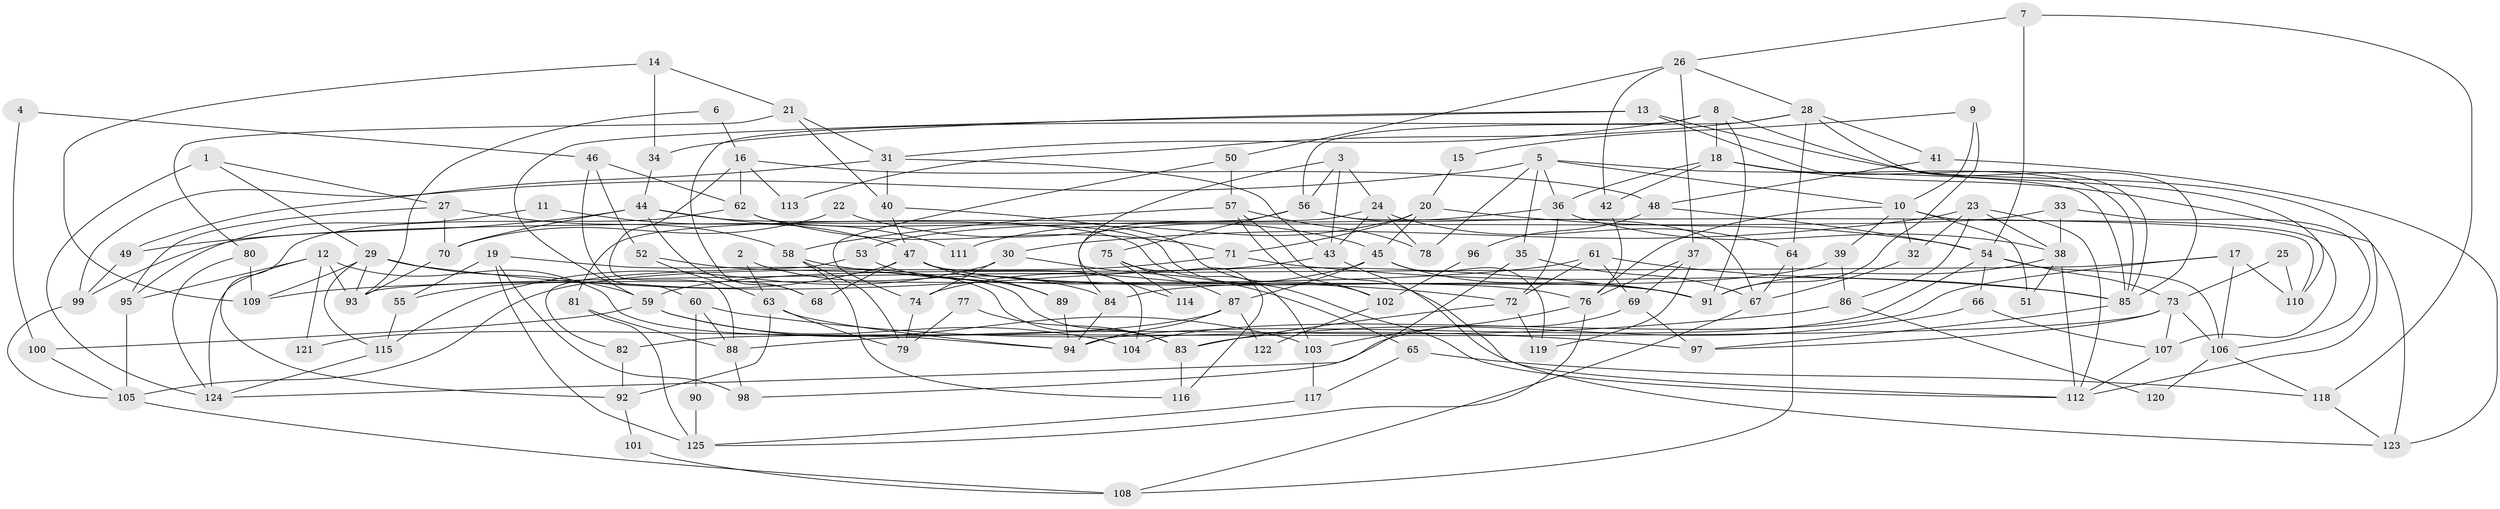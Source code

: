// Generated by graph-tools (version 1.1) at 2025/02/03/09/25 03:02:07]
// undirected, 125 vertices, 250 edges
graph export_dot {
graph [start="1"]
  node [color=gray90,style=filled];
  1;
  2;
  3;
  4;
  5;
  6;
  7;
  8;
  9;
  10;
  11;
  12;
  13;
  14;
  15;
  16;
  17;
  18;
  19;
  20;
  21;
  22;
  23;
  24;
  25;
  26;
  27;
  28;
  29;
  30;
  31;
  32;
  33;
  34;
  35;
  36;
  37;
  38;
  39;
  40;
  41;
  42;
  43;
  44;
  45;
  46;
  47;
  48;
  49;
  50;
  51;
  52;
  53;
  54;
  55;
  56;
  57;
  58;
  59;
  60;
  61;
  62;
  63;
  64;
  65;
  66;
  67;
  68;
  69;
  70;
  71;
  72;
  73;
  74;
  75;
  76;
  77;
  78;
  79;
  80;
  81;
  82;
  83;
  84;
  85;
  86;
  87;
  88;
  89;
  90;
  91;
  92;
  93;
  94;
  95;
  96;
  97;
  98;
  99;
  100;
  101;
  102;
  103;
  104;
  105;
  106;
  107;
  108;
  109;
  110;
  111;
  112;
  113;
  114;
  115;
  116;
  117;
  118;
  119;
  120;
  121;
  122;
  123;
  124;
  125;
  1 -- 29;
  1 -- 27;
  1 -- 124;
  2 -- 63;
  2 -- 84;
  3 -- 24;
  3 -- 43;
  3 -- 56;
  3 -- 114;
  4 -- 100;
  4 -- 46;
  5 -- 85;
  5 -- 36;
  5 -- 10;
  5 -- 35;
  5 -- 78;
  5 -- 99;
  6 -- 93;
  6 -- 16;
  7 -- 26;
  7 -- 118;
  7 -- 54;
  8 -- 110;
  8 -- 91;
  8 -- 18;
  8 -- 31;
  8 -- 68;
  9 -- 10;
  9 -- 91;
  9 -- 15;
  10 -- 107;
  10 -- 32;
  10 -- 39;
  10 -- 51;
  10 -- 76;
  11 -- 47;
  11 -- 95;
  12 -- 94;
  12 -- 124;
  12 -- 93;
  12 -- 95;
  12 -- 121;
  13 -- 112;
  13 -- 34;
  13 -- 59;
  13 -- 85;
  14 -- 21;
  14 -- 109;
  14 -- 34;
  15 -- 20;
  16 -- 62;
  16 -- 48;
  16 -- 88;
  16 -- 113;
  17 -- 93;
  17 -- 106;
  17 -- 104;
  17 -- 110;
  18 -- 36;
  18 -- 42;
  18 -- 85;
  18 -- 123;
  19 -- 125;
  19 -- 83;
  19 -- 55;
  19 -- 98;
  20 -- 54;
  20 -- 71;
  20 -- 45;
  20 -- 111;
  21 -- 31;
  21 -- 80;
  21 -- 40;
  22 -- 45;
  22 -- 70;
  23 -- 30;
  23 -- 112;
  23 -- 32;
  23 -- 38;
  23 -- 86;
  24 -- 43;
  24 -- 64;
  24 -- 78;
  24 -- 81;
  25 -- 110;
  25 -- 73;
  26 -- 28;
  26 -- 42;
  26 -- 37;
  26 -- 50;
  27 -- 58;
  27 -- 70;
  27 -- 95;
  28 -- 85;
  28 -- 56;
  28 -- 41;
  28 -- 64;
  28 -- 113;
  29 -- 59;
  29 -- 91;
  29 -- 93;
  29 -- 109;
  29 -- 115;
  30 -- 74;
  30 -- 115;
  30 -- 65;
  31 -- 40;
  31 -- 43;
  31 -- 49;
  32 -- 67;
  33 -- 99;
  33 -- 38;
  33 -- 106;
  34 -- 44;
  35 -- 98;
  35 -- 67;
  36 -- 38;
  36 -- 72;
  36 -- 53;
  37 -- 76;
  37 -- 69;
  37 -- 119;
  38 -- 91;
  38 -- 51;
  38 -- 112;
  39 -- 86;
  39 -- 84;
  40 -- 47;
  40 -- 102;
  41 -- 123;
  41 -- 48;
  42 -- 76;
  43 -- 59;
  43 -- 123;
  44 -- 49;
  44 -- 68;
  44 -- 70;
  44 -- 103;
  44 -- 111;
  45 -- 119;
  45 -- 74;
  45 -- 87;
  45 -- 91;
  46 -- 60;
  46 -- 62;
  46 -- 52;
  47 -- 89;
  47 -- 76;
  47 -- 55;
  47 -- 68;
  47 -- 91;
  47 -- 104;
  48 -- 54;
  48 -- 96;
  49 -- 99;
  50 -- 57;
  50 -- 74;
  52 -- 83;
  52 -- 63;
  53 -- 82;
  53 -- 89;
  54 -- 73;
  54 -- 66;
  54 -- 94;
  54 -- 106;
  55 -- 115;
  56 -- 67;
  56 -- 75;
  56 -- 84;
  56 -- 110;
  57 -- 78;
  57 -- 112;
  57 -- 58;
  57 -- 102;
  58 -- 79;
  58 -- 72;
  58 -- 116;
  59 -- 104;
  59 -- 100;
  59 -- 103;
  60 -- 88;
  60 -- 97;
  60 -- 90;
  61 -- 85;
  61 -- 69;
  61 -- 72;
  61 -- 109;
  62 -- 71;
  62 -- 112;
  62 -- 92;
  63 -- 94;
  63 -- 79;
  63 -- 92;
  64 -- 67;
  64 -- 108;
  65 -- 118;
  65 -- 117;
  66 -- 83;
  66 -- 107;
  67 -- 108;
  69 -- 124;
  69 -- 97;
  70 -- 93;
  71 -- 85;
  71 -- 105;
  72 -- 83;
  72 -- 119;
  73 -- 106;
  73 -- 97;
  73 -- 82;
  73 -- 107;
  74 -- 79;
  75 -- 87;
  75 -- 114;
  75 -- 116;
  76 -- 103;
  76 -- 125;
  77 -- 79;
  77 -- 83;
  80 -- 124;
  80 -- 109;
  81 -- 125;
  81 -- 88;
  82 -- 92;
  83 -- 116;
  84 -- 94;
  85 -- 97;
  86 -- 88;
  86 -- 120;
  87 -- 94;
  87 -- 121;
  87 -- 122;
  88 -- 98;
  89 -- 94;
  90 -- 125;
  92 -- 101;
  95 -- 105;
  96 -- 102;
  99 -- 105;
  100 -- 105;
  101 -- 108;
  102 -- 122;
  103 -- 117;
  105 -- 108;
  106 -- 118;
  106 -- 120;
  107 -- 112;
  115 -- 124;
  117 -- 125;
  118 -- 123;
}
